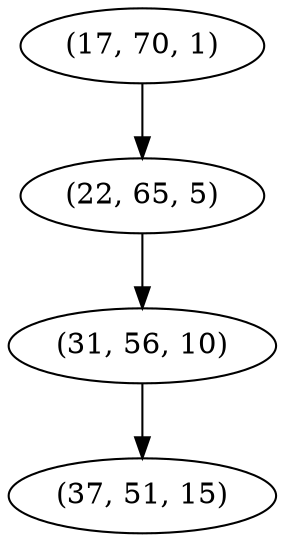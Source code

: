 digraph tree {
    "(17, 70, 1)";
    "(22, 65, 5)";
    "(31, 56, 10)";
    "(37, 51, 15)";
    "(17, 70, 1)" -> "(22, 65, 5)";
    "(22, 65, 5)" -> "(31, 56, 10)";
    "(31, 56, 10)" -> "(37, 51, 15)";
}
